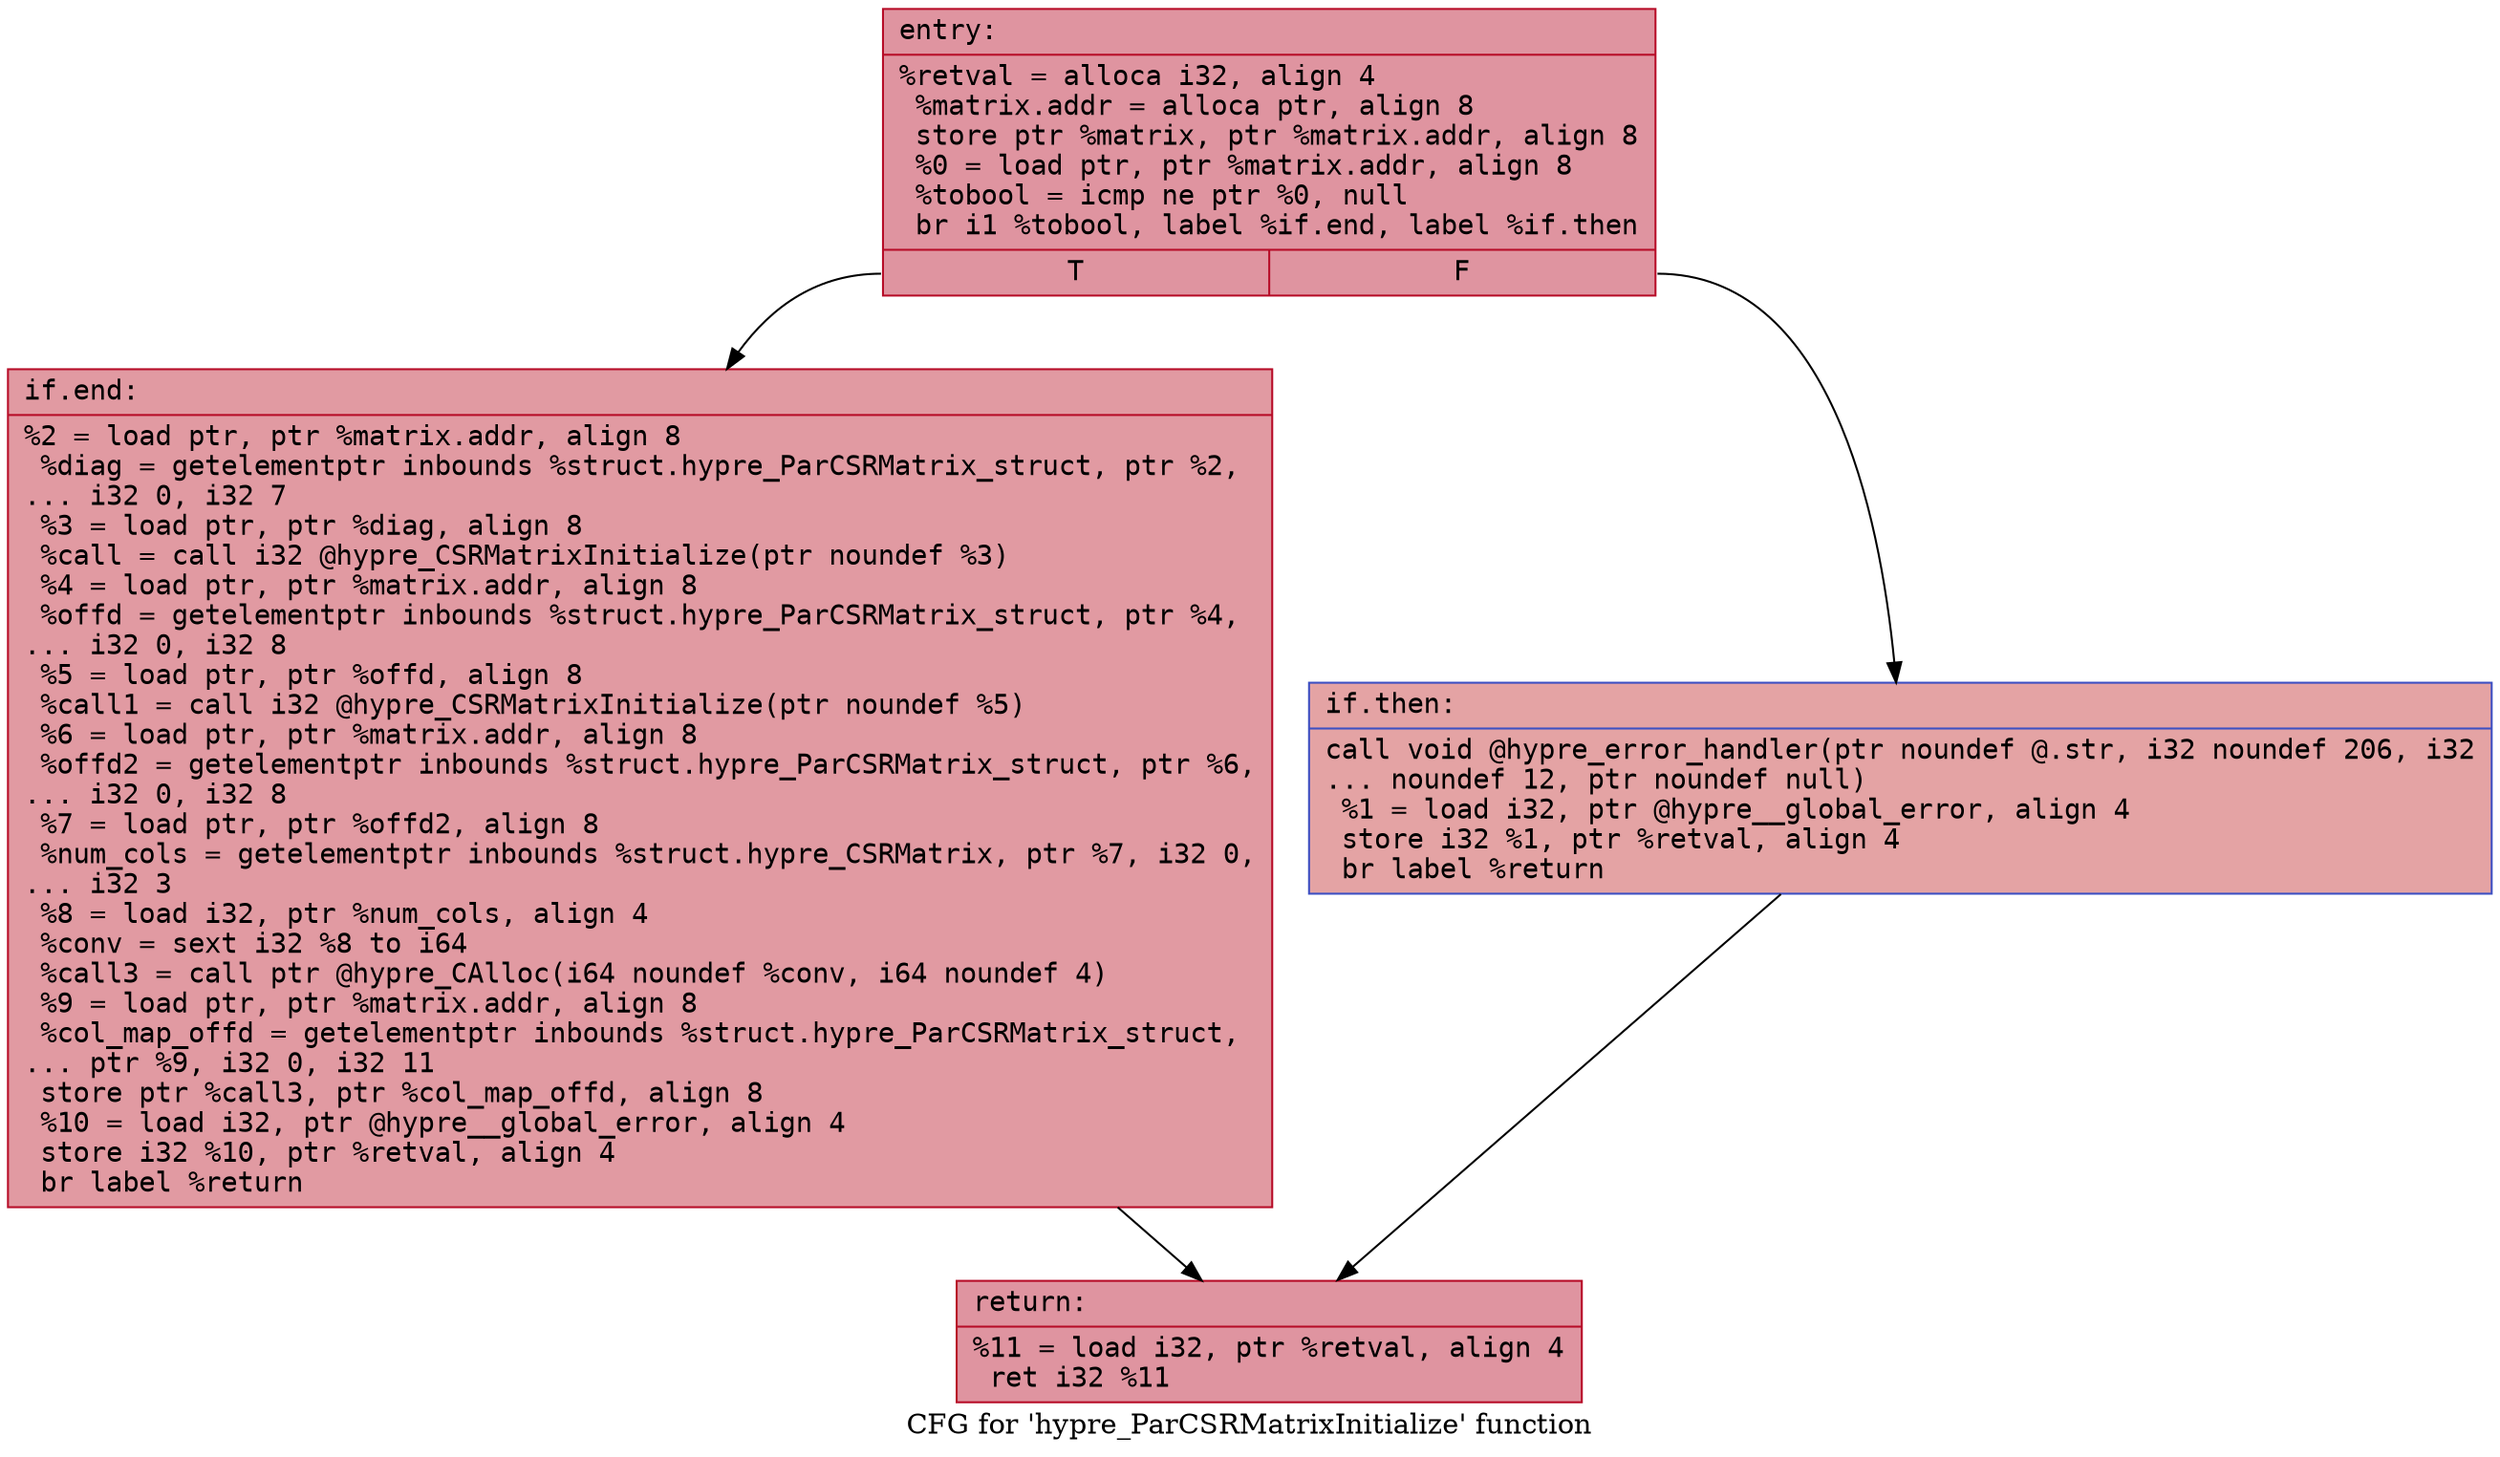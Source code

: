digraph "CFG for 'hypre_ParCSRMatrixInitialize' function" {
	label="CFG for 'hypre_ParCSRMatrixInitialize' function";

	Node0x55b0c8124140 [shape=record,color="#b70d28ff", style=filled, fillcolor="#b70d2870" fontname="Courier",label="{entry:\l|  %retval = alloca i32, align 4\l  %matrix.addr = alloca ptr, align 8\l  store ptr %matrix, ptr %matrix.addr, align 8\l  %0 = load ptr, ptr %matrix.addr, align 8\l  %tobool = icmp ne ptr %0, null\l  br i1 %tobool, label %if.end, label %if.then\l|{<s0>T|<s1>F}}"];
	Node0x55b0c8124140:s0 -> Node0x55b0c8124940[tooltip="entry -> if.end\nProbability 62.50%" ];
	Node0x55b0c8124140:s1 -> Node0x55b0c81249b0[tooltip="entry -> if.then\nProbability 37.50%" ];
	Node0x55b0c81249b0 [shape=record,color="#3d50c3ff", style=filled, fillcolor="#c32e3170" fontname="Courier",label="{if.then:\l|  call void @hypre_error_handler(ptr noundef @.str, i32 noundef 206, i32\l... noundef 12, ptr noundef null)\l  %1 = load i32, ptr @hypre__global_error, align 4\l  store i32 %1, ptr %retval, align 4\l  br label %return\l}"];
	Node0x55b0c81249b0 -> Node0x55b0c8124e10[tooltip="if.then -> return\nProbability 100.00%" ];
	Node0x55b0c8124940 [shape=record,color="#b70d28ff", style=filled, fillcolor="#bb1b2c70" fontname="Courier",label="{if.end:\l|  %2 = load ptr, ptr %matrix.addr, align 8\l  %diag = getelementptr inbounds %struct.hypre_ParCSRMatrix_struct, ptr %2,\l... i32 0, i32 7\l  %3 = load ptr, ptr %diag, align 8\l  %call = call i32 @hypre_CSRMatrixInitialize(ptr noundef %3)\l  %4 = load ptr, ptr %matrix.addr, align 8\l  %offd = getelementptr inbounds %struct.hypre_ParCSRMatrix_struct, ptr %4,\l... i32 0, i32 8\l  %5 = load ptr, ptr %offd, align 8\l  %call1 = call i32 @hypre_CSRMatrixInitialize(ptr noundef %5)\l  %6 = load ptr, ptr %matrix.addr, align 8\l  %offd2 = getelementptr inbounds %struct.hypre_ParCSRMatrix_struct, ptr %6,\l... i32 0, i32 8\l  %7 = load ptr, ptr %offd2, align 8\l  %num_cols = getelementptr inbounds %struct.hypre_CSRMatrix, ptr %7, i32 0,\l... i32 3\l  %8 = load i32, ptr %num_cols, align 4\l  %conv = sext i32 %8 to i64\l  %call3 = call ptr @hypre_CAlloc(i64 noundef %conv, i64 noundef 4)\l  %9 = load ptr, ptr %matrix.addr, align 8\l  %col_map_offd = getelementptr inbounds %struct.hypre_ParCSRMatrix_struct,\l... ptr %9, i32 0, i32 11\l  store ptr %call3, ptr %col_map_offd, align 8\l  %10 = load i32, ptr @hypre__global_error, align 4\l  store i32 %10, ptr %retval, align 4\l  br label %return\l}"];
	Node0x55b0c8124940 -> Node0x55b0c8124e10[tooltip="if.end -> return\nProbability 100.00%" ];
	Node0x55b0c8124e10 [shape=record,color="#b70d28ff", style=filled, fillcolor="#b70d2870" fontname="Courier",label="{return:\l|  %11 = load i32, ptr %retval, align 4\l  ret i32 %11\l}"];
}
